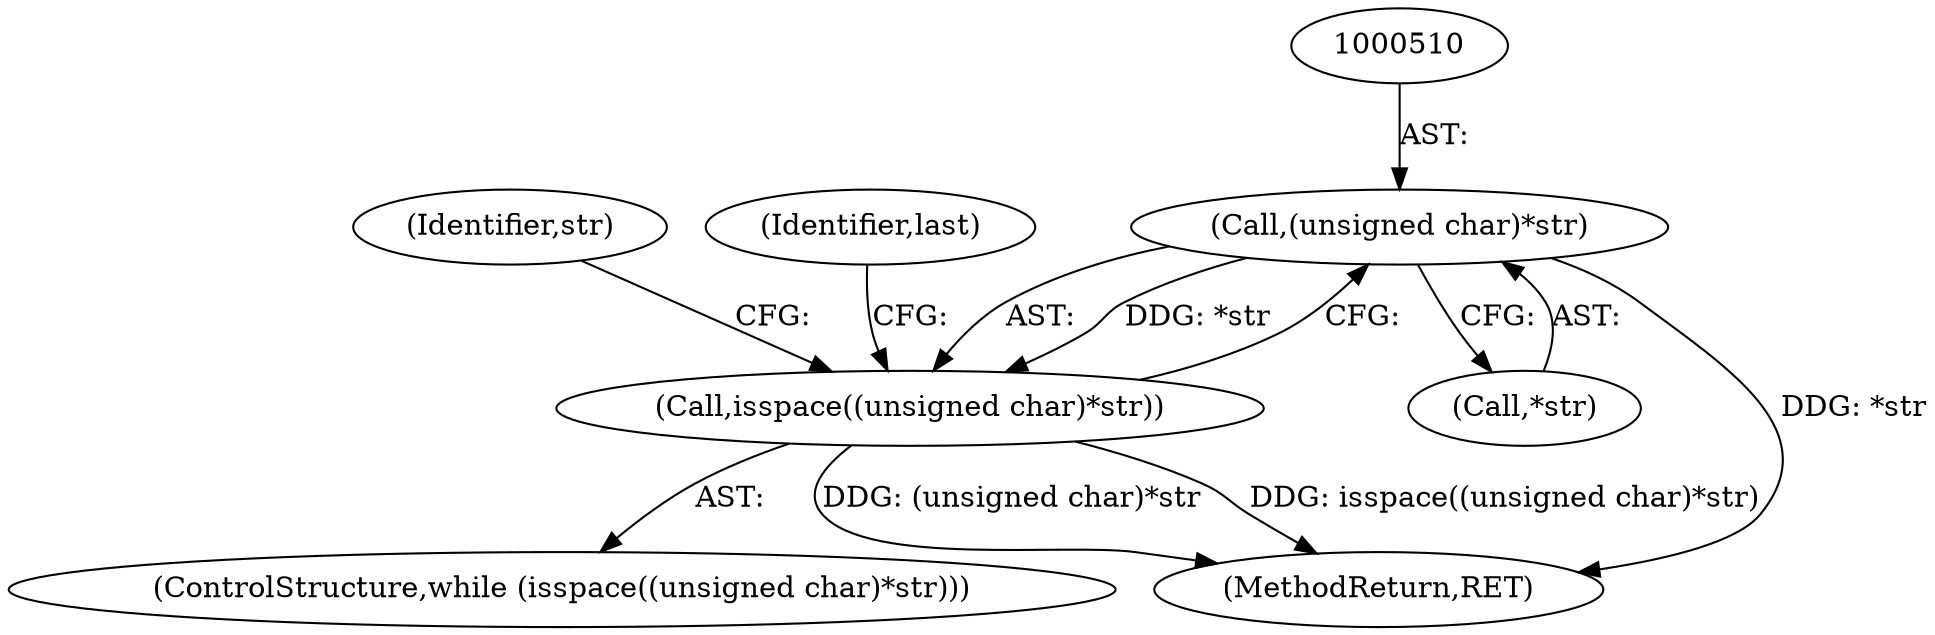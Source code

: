 digraph "0_file_4a284c89d6ef11aca34da65da7d673050a5ea320_5@pointer" {
"1000509" [label="(Call,(unsigned char)*str)"];
"1000508" [label="(Call,isspace((unsigned char)*str))"];
"1000509" [label="(Call,(unsigned char)*str)"];
"1000511" [label="(Call,*str)"];
"1000507" [label="(ControlStructure,while (isspace((unsigned char)*str)))"];
"1000508" [label="(Call,isspace((unsigned char)*str))"];
"1000514" [label="(Identifier,str)"];
"1001042" [label="(MethodReturn,RET)"];
"1000516" [label="(Identifier,last)"];
"1000509" -> "1000508"  [label="AST: "];
"1000509" -> "1000511"  [label="CFG: "];
"1000510" -> "1000509"  [label="AST: "];
"1000511" -> "1000509"  [label="AST: "];
"1000508" -> "1000509"  [label="CFG: "];
"1000509" -> "1001042"  [label="DDG: *str"];
"1000509" -> "1000508"  [label="DDG: *str"];
"1000508" -> "1000507"  [label="AST: "];
"1000514" -> "1000508"  [label="CFG: "];
"1000516" -> "1000508"  [label="CFG: "];
"1000508" -> "1001042"  [label="DDG: (unsigned char)*str"];
"1000508" -> "1001042"  [label="DDG: isspace((unsigned char)*str)"];
}
